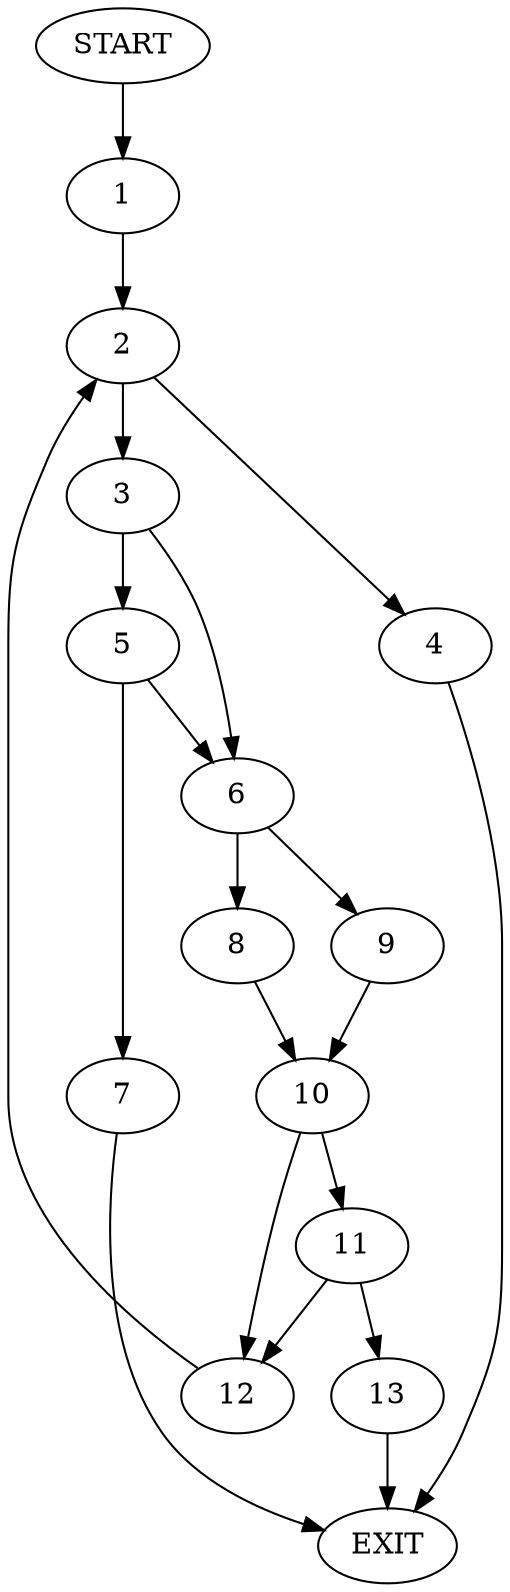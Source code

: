 digraph {
0 [label="START"]
14 [label="EXIT"]
0 -> 1
1 -> 2
2 -> 3
2 -> 4
4 -> 14
3 -> 5
3 -> 6
5 -> 7
5 -> 6
6 -> 8
6 -> 9
7 -> 14
9 -> 10
8 -> 10
10 -> 11
10 -> 12
12 -> 2
11 -> 13
11 -> 12
13 -> 14
}
